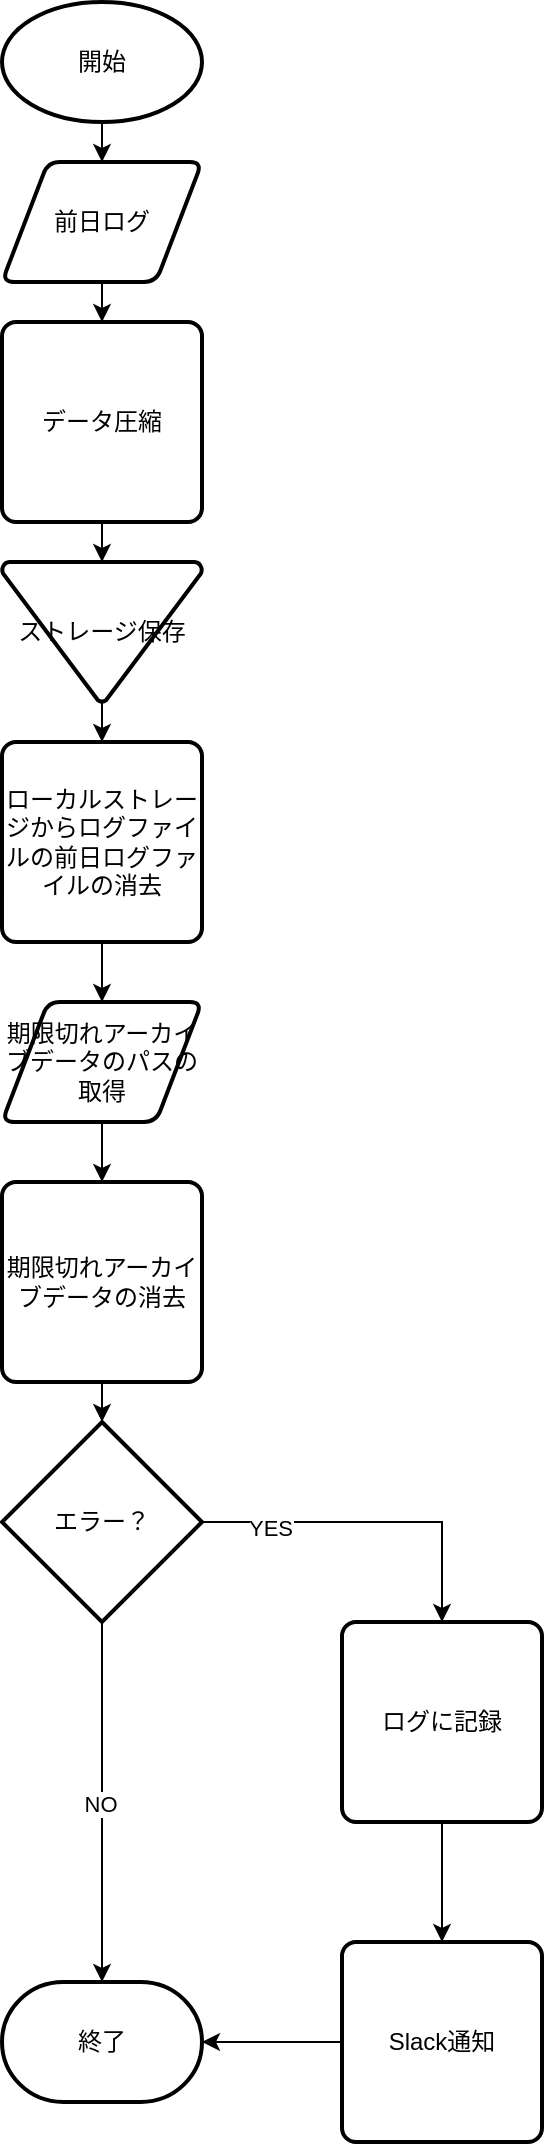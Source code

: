 <mxfile version="24.4.13" type="device">
  <diagram name="Page-1" id="qpyZNt6tmqi5zsSmggbQ">
    <mxGraphModel dx="1122" dy="855" grid="1" gridSize="10" guides="1" tooltips="1" connect="1" arrows="1" fold="1" page="1" pageScale="1" pageWidth="850" pageHeight="1100" math="0" shadow="0">
      <root>
        <mxCell id="0" />
        <mxCell id="1" parent="0" />
        <mxCell id="kUFAmn0Hv5uW0ZGURFHb-23" style="edgeStyle=orthogonalEdgeStyle;rounded=0;orthogonalLoop=1;jettySize=auto;html=1;exitX=0.5;exitY=1;exitDx=0;exitDy=0;exitPerimeter=0;entryX=0.5;entryY=0;entryDx=0;entryDy=0;" edge="1" parent="1" source="kUFAmn0Hv5uW0ZGURFHb-2" target="kUFAmn0Hv5uW0ZGURFHb-4">
          <mxGeometry relative="1" as="geometry" />
        </mxCell>
        <mxCell id="kUFAmn0Hv5uW0ZGURFHb-2" value="開始" style="strokeWidth=2;html=1;shape=mxgraph.flowchart.start_1;whiteSpace=wrap;" vertex="1" parent="1">
          <mxGeometry x="150" y="10" width="100" height="60" as="geometry" />
        </mxCell>
        <mxCell id="kUFAmn0Hv5uW0ZGURFHb-3" value="終了" style="strokeWidth=2;html=1;shape=mxgraph.flowchart.terminator;whiteSpace=wrap;" vertex="1" parent="1">
          <mxGeometry x="150" y="1000" width="100" height="60" as="geometry" />
        </mxCell>
        <mxCell id="kUFAmn0Hv5uW0ZGURFHb-24" style="edgeStyle=orthogonalEdgeStyle;rounded=0;orthogonalLoop=1;jettySize=auto;html=1;exitX=0.5;exitY=1;exitDx=0;exitDy=0;entryX=0.5;entryY=0;entryDx=0;entryDy=0;" edge="1" parent="1" source="kUFAmn0Hv5uW0ZGURFHb-4" target="kUFAmn0Hv5uW0ZGURFHb-5">
          <mxGeometry relative="1" as="geometry" />
        </mxCell>
        <mxCell id="kUFAmn0Hv5uW0ZGURFHb-4" value="前日ログ" style="shape=parallelogram;html=1;strokeWidth=2;perimeter=parallelogramPerimeter;whiteSpace=wrap;rounded=1;arcSize=12;size=0.23;" vertex="1" parent="1">
          <mxGeometry x="150" y="90" width="100" height="60" as="geometry" />
        </mxCell>
        <mxCell id="kUFAmn0Hv5uW0ZGURFHb-5" value="データ圧縮" style="rounded=1;whiteSpace=wrap;html=1;absoluteArcSize=1;arcSize=14;strokeWidth=2;" vertex="1" parent="1">
          <mxGeometry x="150" y="170" width="100" height="100" as="geometry" />
        </mxCell>
        <mxCell id="kUFAmn0Hv5uW0ZGURFHb-26" style="edgeStyle=orthogonalEdgeStyle;rounded=0;orthogonalLoop=1;jettySize=auto;html=1;exitX=0.5;exitY=1;exitDx=0;exitDy=0;exitPerimeter=0;entryX=0.5;entryY=0;entryDx=0;entryDy=0;" edge="1" parent="1" source="kUFAmn0Hv5uW0ZGURFHb-6" target="kUFAmn0Hv5uW0ZGURFHb-9">
          <mxGeometry relative="1" as="geometry" />
        </mxCell>
        <mxCell id="kUFAmn0Hv5uW0ZGURFHb-6" value="ストレージ保存" style="strokeWidth=2;html=1;shape=mxgraph.flowchart.merge_or_storage;whiteSpace=wrap;" vertex="1" parent="1">
          <mxGeometry x="150" y="290" width="100" height="70" as="geometry" />
        </mxCell>
        <mxCell id="kUFAmn0Hv5uW0ZGURFHb-8" value="期限切れアーカイブデータの消去" style="rounded=1;whiteSpace=wrap;html=1;absoluteArcSize=1;arcSize=14;strokeWidth=2;" vertex="1" parent="1">
          <mxGeometry x="150" y="600" width="100" height="100" as="geometry" />
        </mxCell>
        <mxCell id="kUFAmn0Hv5uW0ZGURFHb-27" style="edgeStyle=orthogonalEdgeStyle;rounded=0;orthogonalLoop=1;jettySize=auto;html=1;exitX=0.5;exitY=1;exitDx=0;exitDy=0;entryX=0.5;entryY=0;entryDx=0;entryDy=0;" edge="1" parent="1" source="kUFAmn0Hv5uW0ZGURFHb-9" target="kUFAmn0Hv5uW0ZGURFHb-10">
          <mxGeometry relative="1" as="geometry" />
        </mxCell>
        <mxCell id="kUFAmn0Hv5uW0ZGURFHb-9" value="ローカルストレージからログファイルの前日ログファイルの消去" style="rounded=1;whiteSpace=wrap;html=1;absoluteArcSize=1;arcSize=14;strokeWidth=2;" vertex="1" parent="1">
          <mxGeometry x="150" y="380" width="100" height="100" as="geometry" />
        </mxCell>
        <mxCell id="kUFAmn0Hv5uW0ZGURFHb-28" style="edgeStyle=orthogonalEdgeStyle;rounded=0;orthogonalLoop=1;jettySize=auto;html=1;exitX=0.5;exitY=1;exitDx=0;exitDy=0;" edge="1" parent="1" source="kUFAmn0Hv5uW0ZGURFHb-10" target="kUFAmn0Hv5uW0ZGURFHb-8">
          <mxGeometry relative="1" as="geometry" />
        </mxCell>
        <mxCell id="kUFAmn0Hv5uW0ZGURFHb-10" value="期限切れアーカイブデータのパスの取得" style="shape=parallelogram;html=1;strokeWidth=2;perimeter=parallelogramPerimeter;whiteSpace=wrap;rounded=1;arcSize=12;size=0.23;" vertex="1" parent="1">
          <mxGeometry x="150" y="510" width="100" height="60" as="geometry" />
        </mxCell>
        <mxCell id="kUFAmn0Hv5uW0ZGURFHb-29" style="edgeStyle=orthogonalEdgeStyle;rounded=0;orthogonalLoop=1;jettySize=auto;html=1;exitX=1;exitY=0.5;exitDx=0;exitDy=0;exitPerimeter=0;entryX=0.5;entryY=0;entryDx=0;entryDy=0;" edge="1" parent="1" source="kUFAmn0Hv5uW0ZGURFHb-11" target="kUFAmn0Hv5uW0ZGURFHb-12">
          <mxGeometry relative="1" as="geometry" />
        </mxCell>
        <mxCell id="kUFAmn0Hv5uW0ZGURFHb-31" value="YES" style="edgeLabel;html=1;align=center;verticalAlign=middle;resizable=0;points=[];" vertex="1" connectable="0" parent="kUFAmn0Hv5uW0ZGURFHb-29">
          <mxGeometry x="-0.608" y="-3" relative="1" as="geometry">
            <mxPoint as="offset" />
          </mxGeometry>
        </mxCell>
        <mxCell id="kUFAmn0Hv5uW0ZGURFHb-32" style="edgeStyle=orthogonalEdgeStyle;rounded=0;orthogonalLoop=1;jettySize=auto;html=1;exitX=0.5;exitY=1;exitDx=0;exitDy=0;exitPerimeter=0;" edge="1" parent="1" source="kUFAmn0Hv5uW0ZGURFHb-11" target="kUFAmn0Hv5uW0ZGURFHb-3">
          <mxGeometry relative="1" as="geometry" />
        </mxCell>
        <mxCell id="kUFAmn0Hv5uW0ZGURFHb-33" value="NO" style="edgeLabel;html=1;align=center;verticalAlign=middle;resizable=0;points=[];" vertex="1" connectable="0" parent="kUFAmn0Hv5uW0ZGURFHb-32">
          <mxGeometry x="0.003" y="-1" relative="1" as="geometry">
            <mxPoint as="offset" />
          </mxGeometry>
        </mxCell>
        <mxCell id="kUFAmn0Hv5uW0ZGURFHb-11" value="エラー？" style="strokeWidth=2;html=1;shape=mxgraph.flowchart.decision;whiteSpace=wrap;" vertex="1" parent="1">
          <mxGeometry x="150" y="720" width="100" height="100" as="geometry" />
        </mxCell>
        <mxCell id="kUFAmn0Hv5uW0ZGURFHb-34" style="edgeStyle=orthogonalEdgeStyle;rounded=0;orthogonalLoop=1;jettySize=auto;html=1;exitX=0.5;exitY=1;exitDx=0;exitDy=0;entryX=0.5;entryY=0;entryDx=0;entryDy=0;" edge="1" parent="1" source="kUFAmn0Hv5uW0ZGURFHb-12" target="kUFAmn0Hv5uW0ZGURFHb-13">
          <mxGeometry relative="1" as="geometry" />
        </mxCell>
        <mxCell id="kUFAmn0Hv5uW0ZGURFHb-12" value="ログに記録" style="rounded=1;whiteSpace=wrap;html=1;absoluteArcSize=1;arcSize=14;strokeWidth=2;" vertex="1" parent="1">
          <mxGeometry x="320" y="820" width="100" height="100" as="geometry" />
        </mxCell>
        <mxCell id="kUFAmn0Hv5uW0ZGURFHb-13" value="Slack通知" style="rounded=1;whiteSpace=wrap;html=1;absoluteArcSize=1;arcSize=14;strokeWidth=2;" vertex="1" parent="1">
          <mxGeometry x="320" y="980" width="100" height="100" as="geometry" />
        </mxCell>
        <mxCell id="kUFAmn0Hv5uW0ZGURFHb-19" style="edgeStyle=orthogonalEdgeStyle;rounded=0;orthogonalLoop=1;jettySize=auto;html=1;exitX=0.5;exitY=1;exitDx=0;exitDy=0;entryX=0.5;entryY=0;entryDx=0;entryDy=0;entryPerimeter=0;" edge="1" parent="1" source="kUFAmn0Hv5uW0ZGURFHb-8" target="kUFAmn0Hv5uW0ZGURFHb-11">
          <mxGeometry relative="1" as="geometry" />
        </mxCell>
        <mxCell id="kUFAmn0Hv5uW0ZGURFHb-25" style="edgeStyle=orthogonalEdgeStyle;rounded=0;orthogonalLoop=1;jettySize=auto;html=1;exitX=0.5;exitY=1;exitDx=0;exitDy=0;entryX=0.5;entryY=0;entryDx=0;entryDy=0;entryPerimeter=0;" edge="1" parent="1" source="kUFAmn0Hv5uW0ZGURFHb-5" target="kUFAmn0Hv5uW0ZGURFHb-6">
          <mxGeometry relative="1" as="geometry" />
        </mxCell>
        <mxCell id="kUFAmn0Hv5uW0ZGURFHb-35" style="edgeStyle=orthogonalEdgeStyle;rounded=0;orthogonalLoop=1;jettySize=auto;html=1;exitX=0;exitY=0.5;exitDx=0;exitDy=0;entryX=1;entryY=0.5;entryDx=0;entryDy=0;entryPerimeter=0;" edge="1" parent="1" source="kUFAmn0Hv5uW0ZGURFHb-13" target="kUFAmn0Hv5uW0ZGURFHb-3">
          <mxGeometry relative="1" as="geometry" />
        </mxCell>
      </root>
    </mxGraphModel>
  </diagram>
</mxfile>
